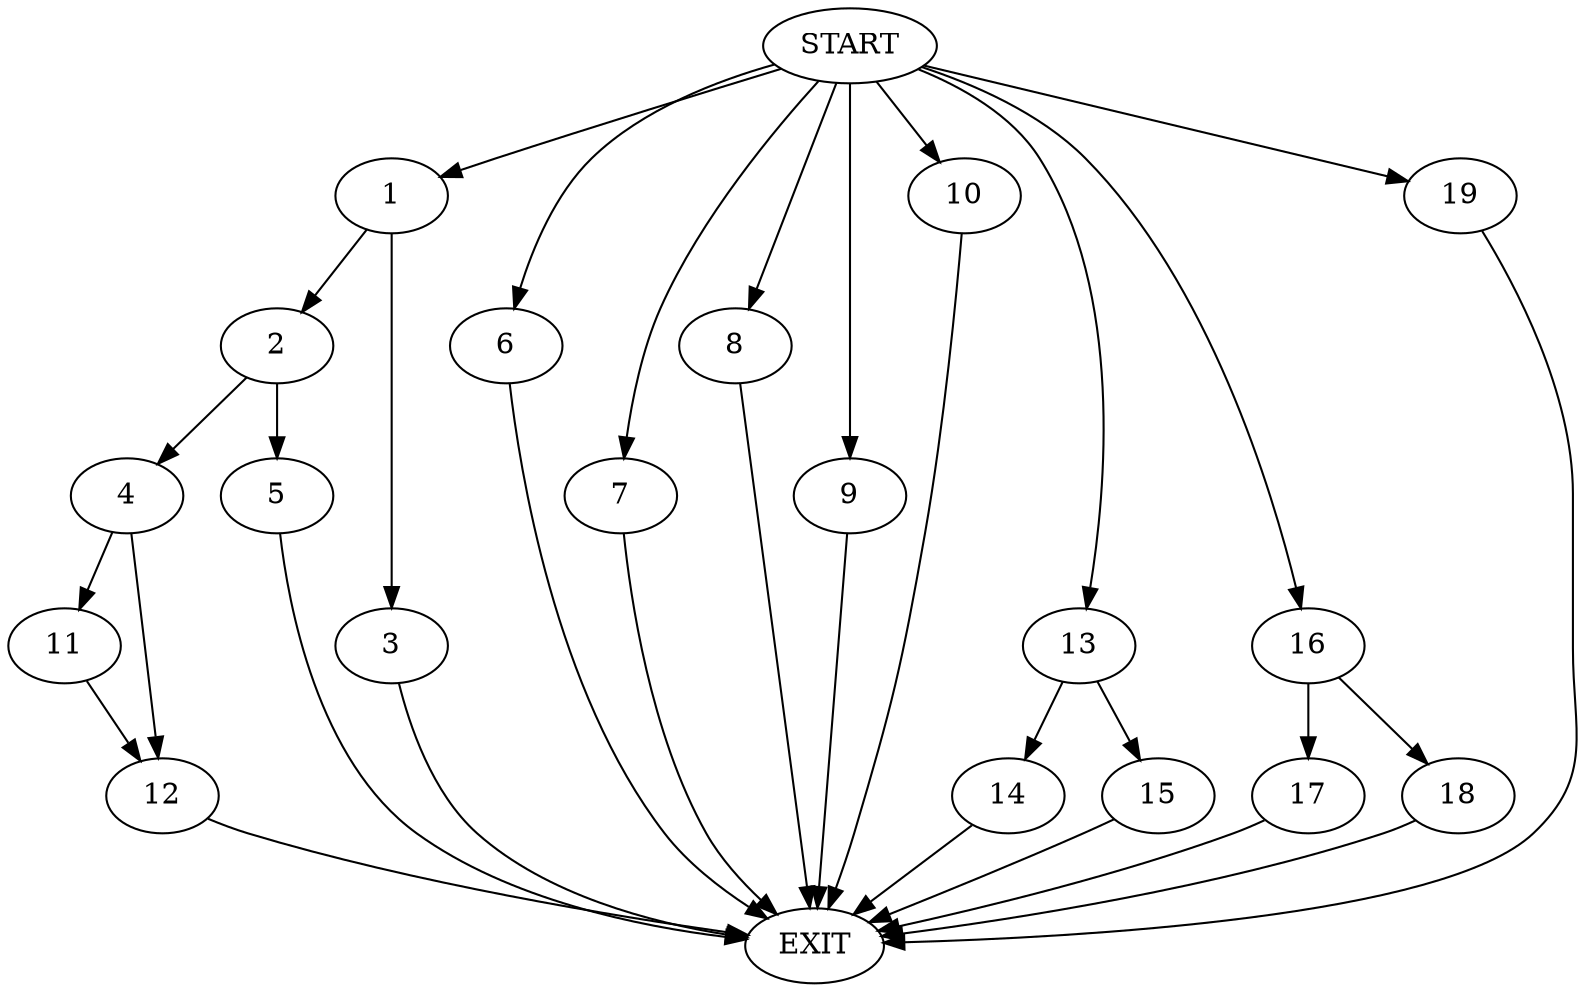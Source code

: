 digraph {
0 [label="START"]
20 [label="EXIT"]
0 -> 1
1 -> 2
1 -> 3
2 -> 4
2 -> 5
3 -> 20
0 -> 6
6 -> 20
0 -> 7
7 -> 20
0 -> 8
8 -> 20
0 -> 9
9 -> 20
0 -> 10
10 -> 20
5 -> 20
4 -> 11
4 -> 12
11 -> 12
12 -> 20
0 -> 13
13 -> 14
13 -> 15
14 -> 20
15 -> 20
0 -> 16
16 -> 17
16 -> 18
17 -> 20
18 -> 20
0 -> 19
19 -> 20
}
